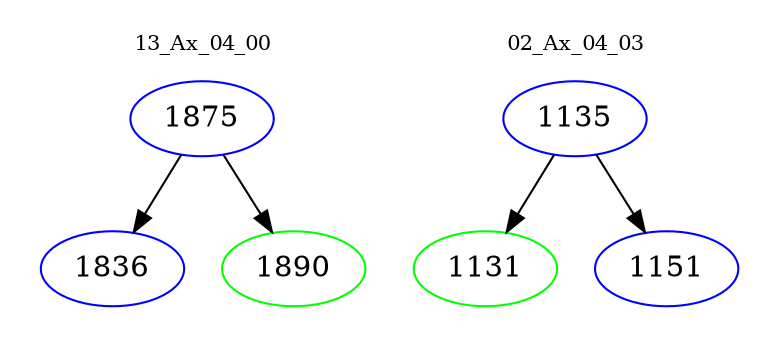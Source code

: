 digraph{
subgraph cluster_0 {
color = white
label = "13_Ax_04_00";
fontsize=10;
T0_1875 [label="1875", color="blue"]
T0_1875 -> T0_1836 [color="black"]
T0_1836 [label="1836", color="blue"]
T0_1875 -> T0_1890 [color="black"]
T0_1890 [label="1890", color="green"]
}
subgraph cluster_1 {
color = white
label = "02_Ax_04_03";
fontsize=10;
T1_1135 [label="1135", color="blue"]
T1_1135 -> T1_1131 [color="black"]
T1_1131 [label="1131", color="green"]
T1_1135 -> T1_1151 [color="black"]
T1_1151 [label="1151", color="blue"]
}
}
